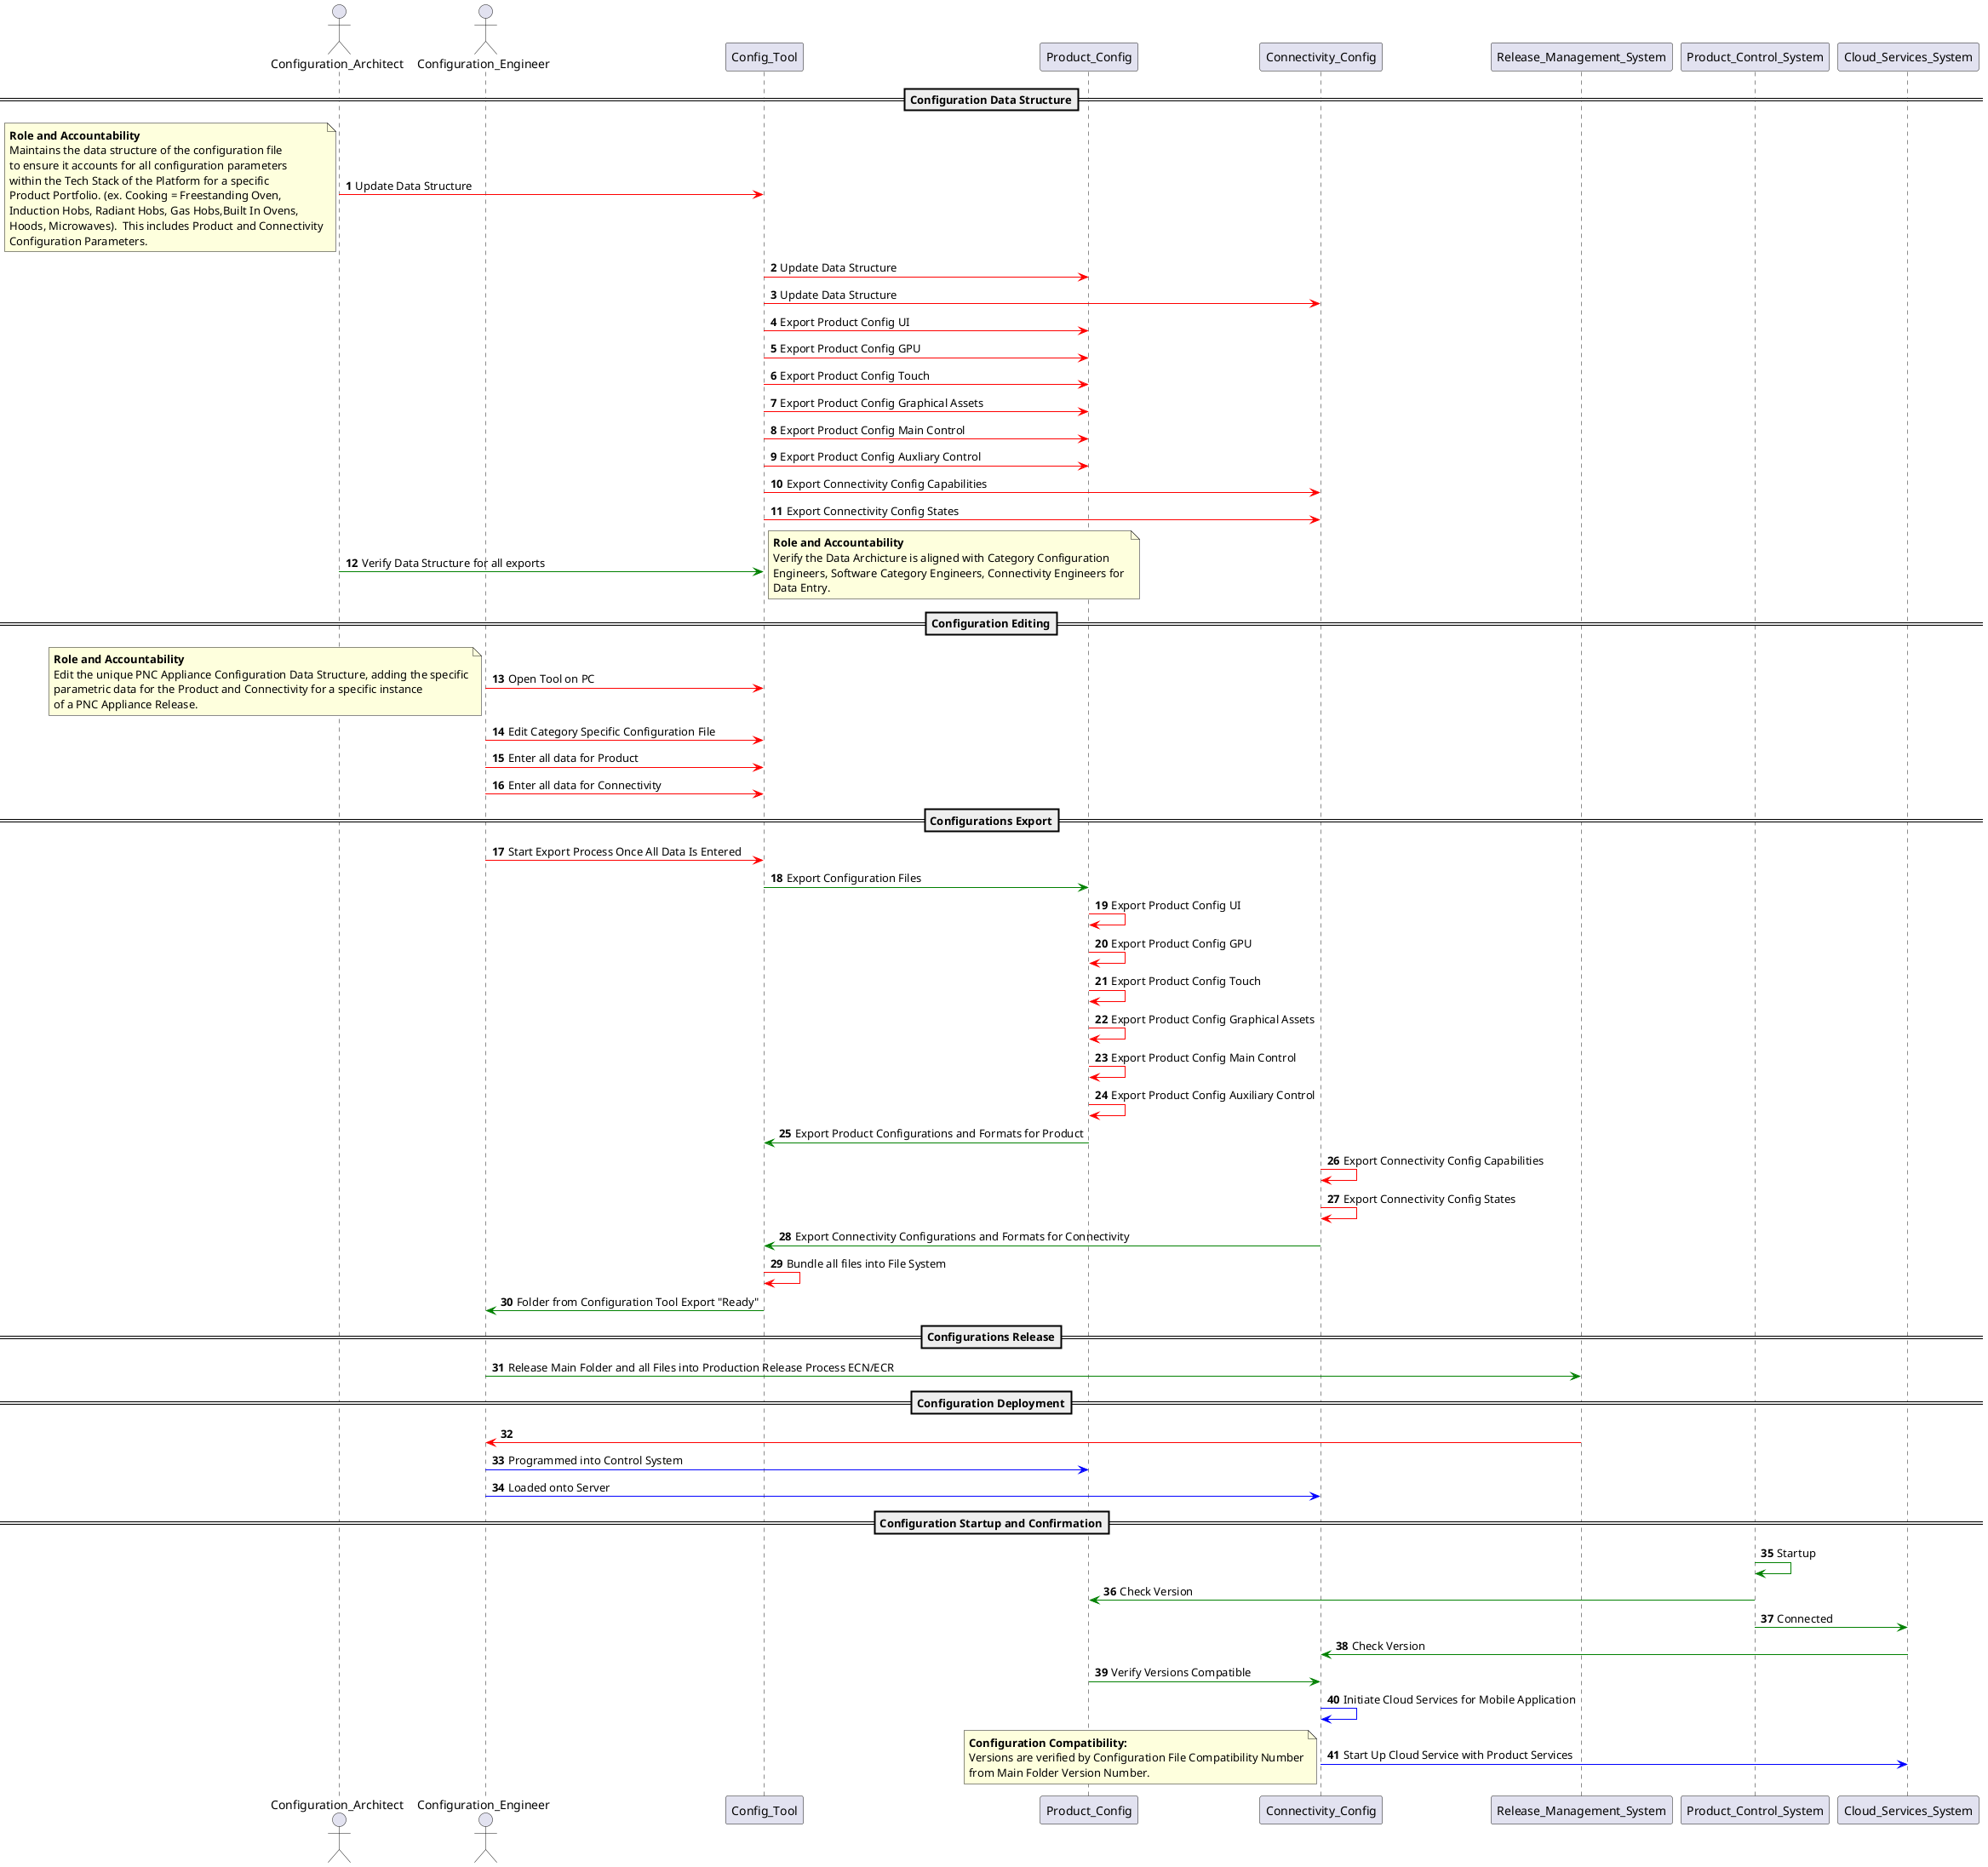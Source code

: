 @startuml configuration_process


    autonumber
    actor Configuration_Architect
    actor Configuration_Engineer

    ==Configuration Data Structure==

    Configuration_Architect -[#red]> Config_Tool : Update Data Structure
    note left 
    **Role and Accountability**
    Maintains the data structure of the configuration file
    to ensure it accounts for all configuration parameters 
    within the Tech Stack of the Platform for a specific 
    Product Portfolio. (ex. Cooking = Freestanding Oven, 
    Induction Hobs, Radiant Hobs, Gas Hobs,Built In Ovens, 
    Hoods, Microwaves).  This includes Product and Connectivity
    Configuration Parameters.
    end note

    Config_Tool -[#red]> Product_Config : Update Data Structure
    Config_Tool -[#red]> Connectivity_Config : Update Data Structure
    Config_Tool -[#red]> Product_Config: Export Product Config UI
    Config_Tool -[#red]> Product_Config: Export Product Config GPU
    Config_Tool -[#red]> Product_Config: Export Product Config Touch
    Config_Tool -[#red]> Product_Config: Export Product Config Graphical Assets
    Config_Tool -[#red]> Product_Config: Export Product Config Main Control
    Config_Tool -[#red]> Product_Config: Export Product Config Auxliary Control
    Config_Tool -[#red]> Connectivity_Config: Export Connectivity Config Capabilities
    Config_Tool -[#red]> Connectivity_Config: Export Connectivity Config States
    Configuration_Architect -[#Green]> Config_Tool: Verify Data Structure for all exports
    note right
    **Role and Accountability**
    Verify the Data Archicture is aligned with Category Configuration
    Engineers, Software Category Engineers, Connectivity Engineers for 
    Data Entry.
    end note

    ==Configuration Editing==

    Configuration_Engineer -[#red]> Config_Tool : Open Tool on PC
    note left
    **Role and Accountability**
    Edit the unique PNC Appliance Configuration Data Structure, adding the specific
    parametric data for the Product and Connectivity for a specific instance
    of a PNC Appliance Release.
    end note
    Configuration_Engineer -[#red]> Config_Tool : Edit Category Specific Configuration File
    Configuration_Engineer -[#red]> Config_Tool : Enter all data for Product
    Configuration_Engineer -[#red]> Config_Tool : Enter all data for Connectivity

    ==Configurations Export==

    Configuration_Engineer -[#red]> Config_Tool : Start Export Process Once All Data Is Entered
    Config_Tool -[#Green]> Product_Config: Export Configuration Files
    Product_Config -[#red]> Product_Config: Export Product Config UI
    Product_Config -[#red]> Product_Config: Export Product Config GPU
    Product_Config -[#red]> Product_Config: Export Product Config Touch
    Product_Config -[#red]> Product_Config: Export Product Config Graphical Assets
    Product_Config -[#red]> Product_Config: Export Product Config Main Control
    Product_Config -[#red]> Product_Config: Export Product Config Auxiliary Control
    Product_Config -[#green]> Config_Tool: Export Product Configurations and Formats for Product
    Connectivity_Config -[#red]> Connectivity_Config: Export Connectivity Config Capabilities
    Connectivity_Config -[#red]> Connectivity_Config: Export Connectivity Config States
    Connectivity_Config -[#green]> Config_Tool: Export Connectivity Configurations and Formats for Connectivity
    Config_Tool -[#red]> Config_Tool: Bundle all files into File System
    Config_Tool -[#Green]> Configuration_Engineer: Folder from Configuration Tool Export "Ready"
    
    ==Configurations Release==
    
    Configuration_Engineer -[#Green]> Release_Management_System: Release Main Folder and all Files into Production Release Process ECN/ECR
    
    ==Configuration Deployment==

    Release_Management_System -[#red]> Configuration_Engineer
    Configuration_Engineer -[#blue]> Product_Config: Programmed into Control System
    Configuration_Engineer -[#blue]> Connectivity_Config: Loaded onto Server

    ==Configuration Startup and Confirmation==

    Product_Control_System -[#Green]> Product_Control_System: Startup
    Product_Control_System -[#Green]> Product_Config: Check Version
    Product_Control_System -[#Green]> Cloud_Services_System: Connected
    Cloud_Services_System -[#Green]> Connectivity_Config: Check Version 
    Product_Config -[#Green]> Connectivity_Config: Verify Versions Compatible
    Connectivity_Config -[#blue]> Connectivity_Config: Initiate Cloud Services for Mobile Application
    Connectivity_Config -[#Blue]> Cloud_Services_System: Start Up Cloud Service with Product Services


    note left 
    **Configuration Compatibility:**
    Versions are verified by Configuration File Compatibility Number
    from Main Folder Version Number.
    end note
    
@enduml
